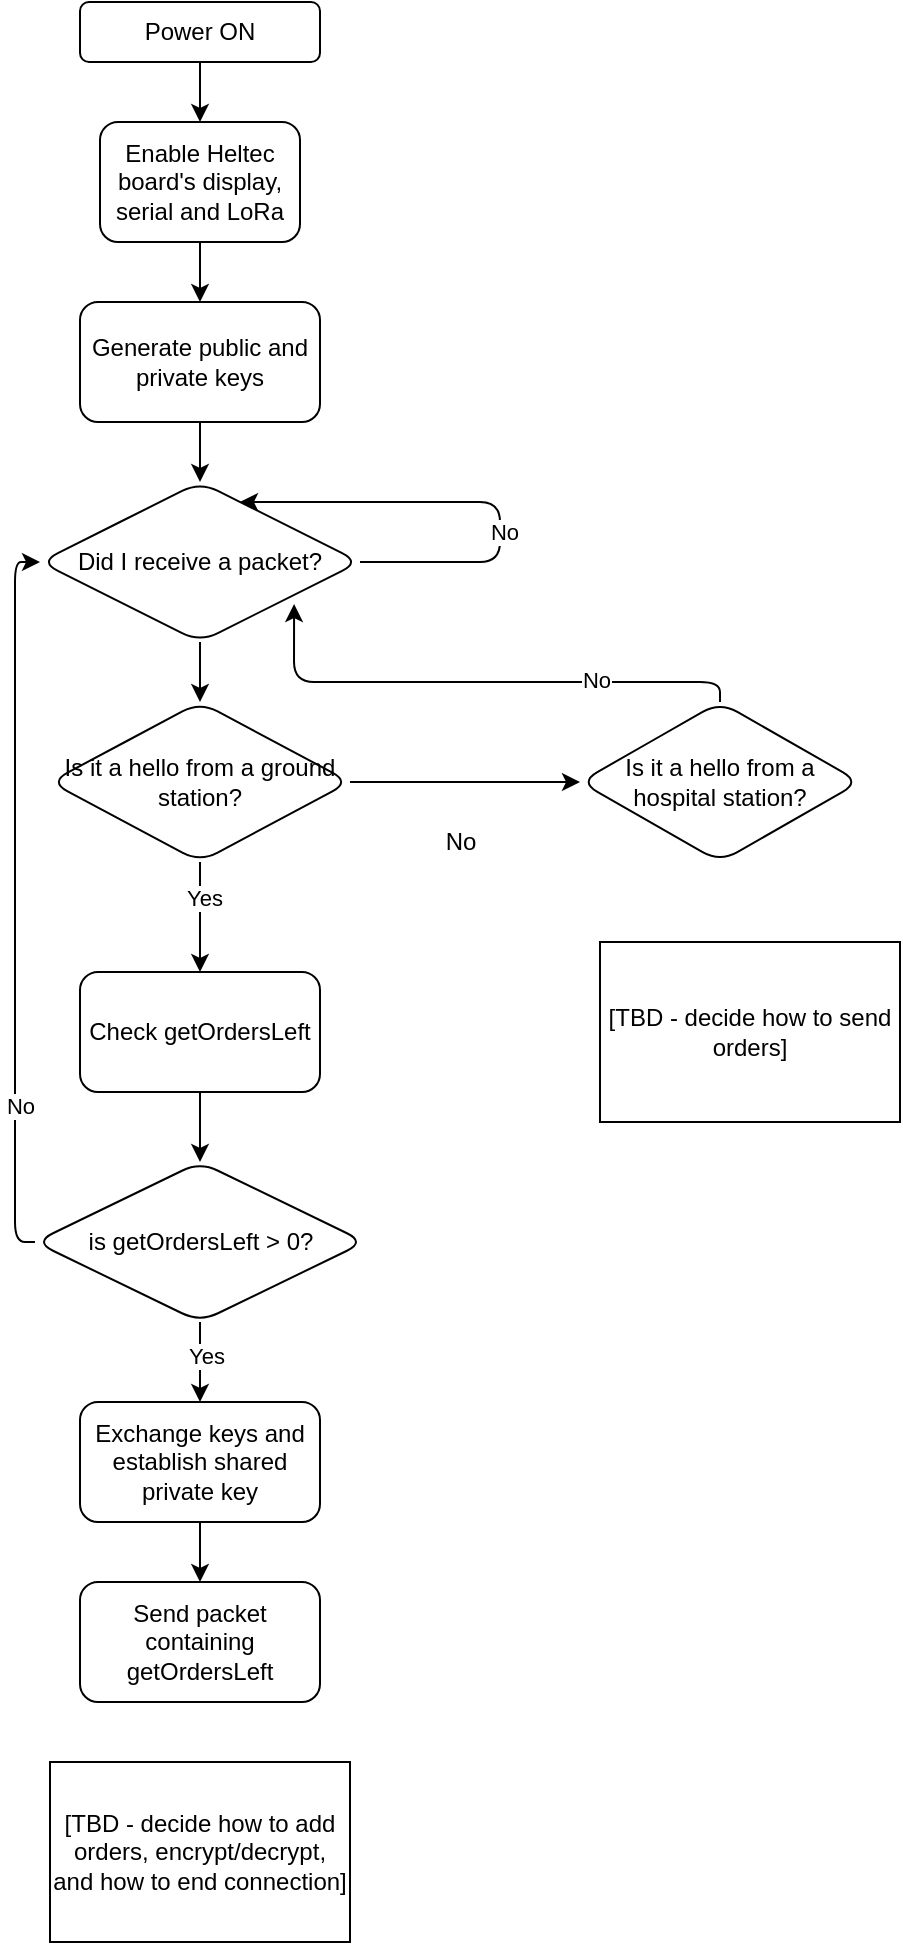 <mxfile>
    <diagram id="C5RBs43oDa-KdzZeNtuy" name="Page-1">
        <mxGraphModel dx="728" dy="364" grid="1" gridSize="10" guides="1" tooltips="1" connect="1" arrows="1" fold="1" page="1" pageScale="1" pageWidth="827" pageHeight="1169" math="0" shadow="0">
            <root>
                <mxCell id="WIyWlLk6GJQsqaUBKTNV-0"/>
                <mxCell id="WIyWlLk6GJQsqaUBKTNV-1" parent="WIyWlLk6GJQsqaUBKTNV-0"/>
                <mxCell id="OJD0DWyWejZvtVfnCre9-2" style="edgeStyle=orthogonalEdgeStyle;rounded=0;orthogonalLoop=1;jettySize=auto;html=1;exitX=0.5;exitY=1;exitDx=0;exitDy=0;entryX=0.5;entryY=0;entryDx=0;entryDy=0;" parent="WIyWlLk6GJQsqaUBKTNV-1" source="OJD0DWyWejZvtVfnCre9-0" target="OJD0DWyWejZvtVfnCre9-1" edge="1">
                    <mxGeometry relative="1" as="geometry"/>
                </mxCell>
                <mxCell id="OJD0DWyWejZvtVfnCre9-0" value="Power ON" style="rounded=1;whiteSpace=wrap;html=1;" parent="WIyWlLk6GJQsqaUBKTNV-1" vertex="1">
                    <mxGeometry x="240" y="40" width="120" height="30" as="geometry"/>
                </mxCell>
                <mxCell id="OJD0DWyWejZvtVfnCre9-9" style="edgeStyle=orthogonalEdgeStyle;rounded=0;orthogonalLoop=1;jettySize=auto;html=1;exitX=0.5;exitY=1;exitDx=0;exitDy=0;entryX=0.5;entryY=0;entryDx=0;entryDy=0;" parent="WIyWlLk6GJQsqaUBKTNV-1" source="OJD0DWyWejZvtVfnCre9-1" target="OJD0DWyWejZvtVfnCre9-8" edge="1">
                    <mxGeometry relative="1" as="geometry"/>
                </mxCell>
                <mxCell id="OJD0DWyWejZvtVfnCre9-1" value="Enable Heltec board's display, serial and LoRa" style="rounded=1;whiteSpace=wrap;html=1;" parent="WIyWlLk6GJQsqaUBKTNV-1" vertex="1">
                    <mxGeometry x="250" y="100" width="100" height="60" as="geometry"/>
                </mxCell>
                <mxCell id="1" value="" style="edgeStyle=none;html=1;" parent="WIyWlLk6GJQsqaUBKTNV-1" source="OJD0DWyWejZvtVfnCre9-8" target="0" edge="1">
                    <mxGeometry relative="1" as="geometry"/>
                </mxCell>
                <mxCell id="OJD0DWyWejZvtVfnCre9-8" value="Generate public and private keys" style="rounded=1;whiteSpace=wrap;html=1;shadow=0;fillColor=default;gradientColor=none;gradientDirection=radial;" parent="WIyWlLk6GJQsqaUBKTNV-1" vertex="1">
                    <mxGeometry x="240" y="190" width="120" height="60" as="geometry"/>
                </mxCell>
                <mxCell id="2" style="edgeStyle=orthogonalEdgeStyle;html=1;exitX=1;exitY=0.5;exitDx=0;exitDy=0;" parent="WIyWlLk6GJQsqaUBKTNV-1" source="0" target="0" edge="1">
                    <mxGeometry relative="1" as="geometry">
                        <mxPoint x="390" y="330" as="targetPoint"/>
                        <Array as="points">
                            <mxPoint x="450" y="320"/>
                            <mxPoint x="450" y="290"/>
                        </Array>
                    </mxGeometry>
                </mxCell>
                <mxCell id="28" value="No" style="edgeLabel;html=1;align=center;verticalAlign=middle;resizable=0;points=[];" parent="2" vertex="1" connectable="0">
                    <mxGeometry x="-0.26" y="-2" relative="1" as="geometry">
                        <mxPoint as="offset"/>
                    </mxGeometry>
                </mxCell>
                <mxCell id="5" value="" style="edgeStyle=orthogonalEdgeStyle;html=1;" parent="WIyWlLk6GJQsqaUBKTNV-1" source="0" target="4" edge="1">
                    <mxGeometry relative="1" as="geometry"/>
                </mxCell>
                <mxCell id="0" value="Did I receive a packet?" style="rhombus;whiteSpace=wrap;html=1;rounded=1;shadow=0;gradientColor=none;gradientDirection=radial;" parent="WIyWlLk6GJQsqaUBKTNV-1" vertex="1">
                    <mxGeometry x="220" y="280" width="160" height="80" as="geometry"/>
                </mxCell>
                <mxCell id="14" value="" style="edgeStyle=orthogonalEdgeStyle;html=1;" parent="WIyWlLk6GJQsqaUBKTNV-1" source="4" target="13" edge="1">
                    <mxGeometry relative="1" as="geometry"/>
                </mxCell>
                <mxCell id="19" value="" style="edgeStyle=orthogonalEdgeStyle;html=1;" parent="WIyWlLk6GJQsqaUBKTNV-1" source="4" target="18" edge="1">
                    <mxGeometry relative="1" as="geometry"/>
                </mxCell>
                <mxCell id="20" value="Yes" style="edgeLabel;html=1;align=center;verticalAlign=middle;resizable=0;points=[];" parent="19" vertex="1" connectable="0">
                    <mxGeometry x="-0.34" y="2" relative="1" as="geometry">
                        <mxPoint as="offset"/>
                    </mxGeometry>
                </mxCell>
                <mxCell id="4" value="Is it a hello from a ground station?" style="rhombus;whiteSpace=wrap;html=1;rounded=1;shadow=0;gradientColor=none;gradientDirection=radial;" parent="WIyWlLk6GJQsqaUBKTNV-1" vertex="1">
                    <mxGeometry x="225" y="390" width="150" height="80" as="geometry"/>
                </mxCell>
                <mxCell id="16" style="edgeStyle=orthogonalEdgeStyle;html=1;exitX=0.5;exitY=0;exitDx=0;exitDy=0;entryX=0.794;entryY=0.763;entryDx=0;entryDy=0;entryPerimeter=0;" parent="WIyWlLk6GJQsqaUBKTNV-1" source="13" target="0" edge="1">
                    <mxGeometry relative="1" as="geometry">
                        <mxPoint x="420" y="380" as="targetPoint"/>
                        <Array as="points">
                            <mxPoint x="560" y="380"/>
                        </Array>
                    </mxGeometry>
                </mxCell>
                <mxCell id="17" value="No" style="edgeLabel;html=1;align=center;verticalAlign=middle;resizable=0;points=[];" parent="16" vertex="1" connectable="0">
                    <mxGeometry x="-0.452" y="-1" relative="1" as="geometry">
                        <mxPoint as="offset"/>
                    </mxGeometry>
                </mxCell>
                <mxCell id="13" value="Is it a hello from a hospital station?" style="rhombus;whiteSpace=wrap;html=1;rounded=1;shadow=0;gradientColor=none;gradientDirection=radial;" parent="WIyWlLk6GJQsqaUBKTNV-1" vertex="1">
                    <mxGeometry x="490" y="390" width="140" height="80" as="geometry"/>
                </mxCell>
                <mxCell id="15" value="No" style="text;html=1;align=center;verticalAlign=middle;resizable=0;points=[];autosize=1;strokeColor=none;fillColor=none;" parent="WIyWlLk6GJQsqaUBKTNV-1" vertex="1">
                    <mxGeometry x="415" y="450" width="30" height="20" as="geometry"/>
                </mxCell>
                <mxCell id="22" value="" style="edgeStyle=orthogonalEdgeStyle;html=1;" parent="WIyWlLk6GJQsqaUBKTNV-1" source="18" target="21" edge="1">
                    <mxGeometry relative="1" as="geometry"/>
                </mxCell>
                <mxCell id="18" value="Check getOrdersLeft" style="whiteSpace=wrap;html=1;rounded=1;shadow=0;gradientColor=none;gradientDirection=radial;" parent="WIyWlLk6GJQsqaUBKTNV-1" vertex="1">
                    <mxGeometry x="240" y="525" width="120" height="60" as="geometry"/>
                </mxCell>
                <mxCell id="23" style="edgeStyle=orthogonalEdgeStyle;html=1;exitX=0;exitY=0.5;exitDx=0;exitDy=0;entryX=0;entryY=0.5;entryDx=0;entryDy=0;" parent="WIyWlLk6GJQsqaUBKTNV-1" source="21" target="0" edge="1">
                    <mxGeometry relative="1" as="geometry">
                        <mxPoint x="210" y="550" as="targetPoint"/>
                    </mxGeometry>
                </mxCell>
                <mxCell id="29" value="No" style="edgeLabel;html=1;align=center;verticalAlign=middle;resizable=0;points=[];" parent="23" vertex="1" connectable="0">
                    <mxGeometry x="-0.57" y="-2" relative="1" as="geometry">
                        <mxPoint as="offset"/>
                    </mxGeometry>
                </mxCell>
                <mxCell id="33" value="" style="edgeStyle=orthogonalEdgeStyle;html=1;" parent="WIyWlLk6GJQsqaUBKTNV-1" source="21" target="32" edge="1">
                    <mxGeometry relative="1" as="geometry"/>
                </mxCell>
                <mxCell id="34" value="Yes" style="edgeLabel;html=1;align=center;verticalAlign=middle;resizable=0;points=[];" parent="33" vertex="1" connectable="0">
                    <mxGeometry x="-0.15" y="3" relative="1" as="geometry">
                        <mxPoint as="offset"/>
                    </mxGeometry>
                </mxCell>
                <mxCell id="21" value="is getOrdersLeft&amp;nbsp;&amp;gt; 0?" style="rhombus;whiteSpace=wrap;html=1;rounded=1;shadow=0;gradientColor=none;gradientDirection=radial;" parent="WIyWlLk6GJQsqaUBKTNV-1" vertex="1">
                    <mxGeometry x="217.5" y="620" width="165" height="80" as="geometry"/>
                </mxCell>
                <mxCell id="36" value="" style="edgeStyle=orthogonalEdgeStyle;html=1;" parent="WIyWlLk6GJQsqaUBKTNV-1" source="32" target="35" edge="1">
                    <mxGeometry relative="1" as="geometry"/>
                </mxCell>
                <mxCell id="32" value="Exchange keys and establish shared private key" style="whiteSpace=wrap;html=1;rounded=1;shadow=0;gradientColor=none;gradientDirection=radial;" parent="WIyWlLk6GJQsqaUBKTNV-1" vertex="1">
                    <mxGeometry x="240" y="740" width="120" height="60" as="geometry"/>
                </mxCell>
                <mxCell id="35" value="Send packet containing getOrdersLeft" style="whiteSpace=wrap;html=1;rounded=1;shadow=0;gradientColor=none;gradientDirection=radial;" parent="WIyWlLk6GJQsqaUBKTNV-1" vertex="1">
                    <mxGeometry x="240" y="830" width="120" height="60" as="geometry"/>
                </mxCell>
                <mxCell id="37" value="[TBD - decide how to add orders, encrypt/decrypt, and how to end connection]" style="rounded=0;whiteSpace=wrap;html=1;" parent="WIyWlLk6GJQsqaUBKTNV-1" vertex="1">
                    <mxGeometry x="225" y="920" width="150" height="90" as="geometry"/>
                </mxCell>
                <mxCell id="38" value="[TBD - decide how to send orders]" style="rounded=0;whiteSpace=wrap;html=1;" vertex="1" parent="WIyWlLk6GJQsqaUBKTNV-1">
                    <mxGeometry x="500" y="510" width="150" height="90" as="geometry"/>
                </mxCell>
            </root>
        </mxGraphModel>
    </diagram>
</mxfile>